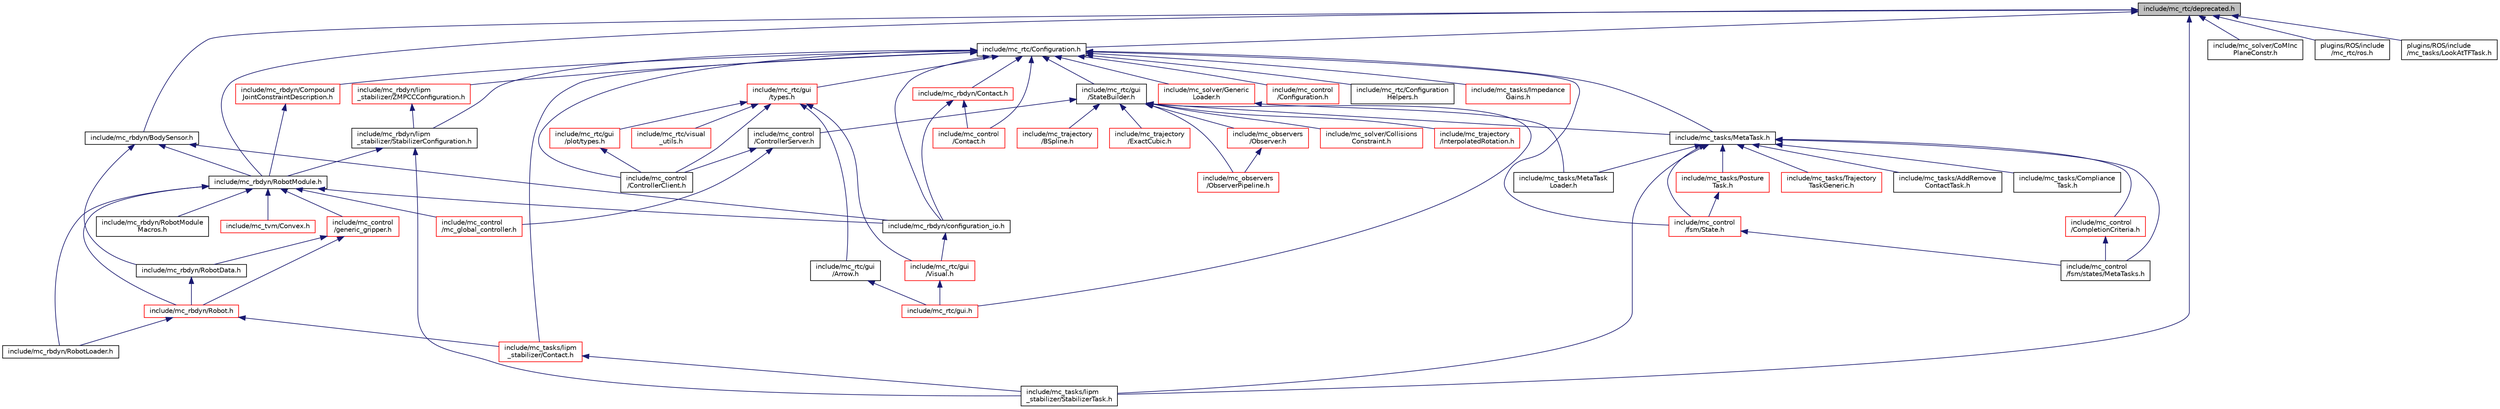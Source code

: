 digraph "include/mc_rtc/deprecated.h"
{
 // INTERACTIVE_SVG=YES
  edge [fontname="Helvetica",fontsize="10",labelfontname="Helvetica",labelfontsize="10"];
  node [fontname="Helvetica",fontsize="10",shape=record];
  Node9 [label="include/mc_rtc/deprecated.h",height=0.2,width=0.4,color="black", fillcolor="grey75", style="filled", fontcolor="black"];
  Node9 -> Node10 [dir="back",color="midnightblue",fontsize="10",style="solid",fontname="Helvetica"];
  Node10 [label="include/mc_rtc/Configuration.h",height=0.2,width=0.4,color="black", fillcolor="white", style="filled",URL="$mc__rtc_2Configuration_8h.html"];
  Node10 -> Node11 [dir="back",color="midnightblue",fontsize="10",style="solid",fontname="Helvetica"];
  Node11 [label="include/mc_tasks/MetaTask.h",height=0.2,width=0.4,color="black", fillcolor="white", style="filled",URL="$MetaTask_8h.html"];
  Node11 -> Node12 [dir="back",color="midnightblue",fontsize="10",style="solid",fontname="Helvetica"];
  Node12 [label="include/mc_control\l/CompletionCriteria.h",height=0.2,width=0.4,color="red", fillcolor="white", style="filled",URL="$CompletionCriteria_8h.html"];
  Node12 -> Node13 [dir="back",color="midnightblue",fontsize="10",style="solid",fontname="Helvetica"];
  Node13 [label="include/mc_control\l/fsm/states/MetaTasks.h",height=0.2,width=0.4,color="black", fillcolor="white", style="filled",URL="$MetaTasks_8h.html"];
  Node11 -> Node15 [dir="back",color="midnightblue",fontsize="10",style="solid",fontname="Helvetica"];
  Node15 [label="include/mc_tasks/Posture\lTask.h",height=0.2,width=0.4,color="red", fillcolor="white", style="filled",URL="$PostureTask_8h.html"];
  Node15 -> Node31 [dir="back",color="midnightblue",fontsize="10",style="solid",fontname="Helvetica"];
  Node31 [label="include/mc_control\l/fsm/State.h",height=0.2,width=0.4,color="red", fillcolor="white", style="filled",URL="$State_8h.html"];
  Node31 -> Node13 [dir="back",color="midnightblue",fontsize="10",style="solid",fontname="Helvetica"];
  Node11 -> Node31 [dir="back",color="midnightblue",fontsize="10",style="solid",fontname="Helvetica"];
  Node11 -> Node45 [dir="back",color="midnightblue",fontsize="10",style="solid",fontname="Helvetica"];
  Node45 [label="include/mc_tasks/Trajectory\lTaskGeneric.h",height=0.2,width=0.4,color="red", fillcolor="white", style="filled",URL="$TrajectoryTaskGeneric_8h.html"];
  Node11 -> Node13 [dir="back",color="midnightblue",fontsize="10",style="solid",fontname="Helvetica"];
  Node11 -> Node72 [dir="back",color="midnightblue",fontsize="10",style="solid",fontname="Helvetica"];
  Node72 [label="include/mc_tasks/AddRemove\lContactTask.h",height=0.2,width=0.4,color="black", fillcolor="white", style="filled",URL="$AddRemoveContactTask_8h.html"];
  Node11 -> Node48 [dir="back",color="midnightblue",fontsize="10",style="solid",fontname="Helvetica"];
  Node48 [label="include/mc_tasks/Compliance\lTask.h",height=0.2,width=0.4,color="black", fillcolor="white", style="filled",URL="$ComplianceTask_8h.html"];
  Node11 -> Node50 [dir="back",color="midnightblue",fontsize="10",style="solid",fontname="Helvetica"];
  Node50 [label="include/mc_tasks/lipm\l_stabilizer/StabilizerTask.h",height=0.2,width=0.4,color="black", fillcolor="white", style="filled",URL="$StabilizerTask_8h.html"];
  Node11 -> Node73 [dir="back",color="midnightblue",fontsize="10",style="solid",fontname="Helvetica"];
  Node73 [label="include/mc_tasks/MetaTask\lLoader.h",height=0.2,width=0.4,color="black", fillcolor="white", style="filled",URL="$MetaTaskLoader_8h.html"];
  Node10 -> Node74 [dir="back",color="midnightblue",fontsize="10",style="solid",fontname="Helvetica"];
  Node74 [label="include/mc_rtc/gui\l/StateBuilder.h",height=0.2,width=0.4,color="black", fillcolor="white", style="filled",URL="$StateBuilder_8h.html"];
  Node74 -> Node11 [dir="back",color="midnightblue",fontsize="10",style="solid",fontname="Helvetica"];
  Node74 -> Node75 [dir="back",color="midnightblue",fontsize="10",style="solid",fontname="Helvetica"];
  Node75 [label="include/mc_observers\l/Observer.h",height=0.2,width=0.4,color="red", fillcolor="white", style="filled",URL="$Observer_8h.html"];
  Node75 -> Node76 [dir="back",color="midnightblue",fontsize="10",style="solid",fontname="Helvetica"];
  Node76 [label="include/mc_observers\l/ObserverPipeline.h",height=0.2,width=0.4,color="red", fillcolor="white", style="filled",URL="$ObserverPipeline_8h.html"];
  Node74 -> Node76 [dir="back",color="midnightblue",fontsize="10",style="solid",fontname="Helvetica"];
  Node74 -> Node83 [dir="back",color="midnightblue",fontsize="10",style="solid",fontname="Helvetica"];
  Node83 [label="include/mc_rtc/gui.h",height=0.2,width=0.4,color="red", fillcolor="white", style="filled",URL="$gui_8h.html"];
  Node74 -> Node84 [dir="back",color="midnightblue",fontsize="10",style="solid",fontname="Helvetica"];
  Node84 [label="include/mc_solver/Collisions\lConstraint.h",height=0.2,width=0.4,color="red", fillcolor="white", style="filled",URL="$CollisionsConstraint_8h.html"];
  Node74 -> Node17 [dir="back",color="midnightblue",fontsize="10",style="solid",fontname="Helvetica"];
  Node17 [label="include/mc_control\l/ControllerServer.h",height=0.2,width=0.4,color="black", fillcolor="white", style="filled",URL="$ControllerServer_8h.html"];
  Node17 -> Node18 [dir="back",color="midnightblue",fontsize="10",style="solid",fontname="Helvetica"];
  Node18 [label="include/mc_control\l/ControllerClient.h",height=0.2,width=0.4,color="black", fillcolor="white", style="filled",URL="$ControllerClient_8h.html"];
  Node17 -> Node19 [dir="back",color="midnightblue",fontsize="10",style="solid",fontname="Helvetica"];
  Node19 [label="include/mc_control\l/mc_global_controller.h",height=0.2,width=0.4,color="red", fillcolor="white", style="filled",URL="$mc__global__controller_8h.html"];
  Node74 -> Node85 [dir="back",color="midnightblue",fontsize="10",style="solid",fontname="Helvetica"];
  Node85 [label="include/mc_trajectory\l/InterpolatedRotation.h",height=0.2,width=0.4,color="red", fillcolor="white", style="filled",URL="$InterpolatedRotation_8h.html"];
  Node74 -> Node86 [dir="back",color="midnightblue",fontsize="10",style="solid",fontname="Helvetica"];
  Node86 [label="include/mc_trajectory\l/BSpline.h",height=0.2,width=0.4,color="red", fillcolor="white", style="filled",URL="$BSpline_8h.html"];
  Node74 -> Node87 [dir="back",color="midnightblue",fontsize="10",style="solid",fontname="Helvetica"];
  Node87 [label="include/mc_trajectory\l/ExactCubic.h",height=0.2,width=0.4,color="red", fillcolor="white", style="filled",URL="$ExactCubic_8h.html"];
  Node10 -> Node88 [dir="back",color="midnightblue",fontsize="10",style="solid",fontname="Helvetica"];
  Node88 [label="include/mc_rtc/gui\l/types.h",height=0.2,width=0.4,color="red", fillcolor="white", style="filled",URL="$types_8h.html"];
  Node88 -> Node89 [dir="back",color="midnightblue",fontsize="10",style="solid",fontname="Helvetica"];
  Node89 [label="include/mc_rtc/gui\l/plot/types.h",height=0.2,width=0.4,color="red", fillcolor="white", style="filled",URL="$plot_2types_8h.html"];
  Node89 -> Node18 [dir="back",color="midnightblue",fontsize="10",style="solid",fontname="Helvetica"];
  Node88 -> Node96 [dir="back",color="midnightblue",fontsize="10",style="solid",fontname="Helvetica"];
  Node96 [label="include/mc_rtc/gui\l/Arrow.h",height=0.2,width=0.4,color="black", fillcolor="white", style="filled",URL="$Arrow_8h.html"];
  Node96 -> Node83 [dir="back",color="midnightblue",fontsize="10",style="solid",fontname="Helvetica"];
  Node88 -> Node97 [dir="back",color="midnightblue",fontsize="10",style="solid",fontname="Helvetica"];
  Node97 [label="include/mc_rtc/gui\l/Visual.h",height=0.2,width=0.4,color="red", fillcolor="white", style="filled",URL="$Visual_8h.html"];
  Node97 -> Node83 [dir="back",color="midnightblue",fontsize="10",style="solid",fontname="Helvetica"];
  Node88 -> Node102 [dir="back",color="midnightblue",fontsize="10",style="solid",fontname="Helvetica"];
  Node102 [label="include/mc_rtc/visual\l_utils.h",height=0.2,width=0.4,color="red", fillcolor="white", style="filled",URL="$visual__utils_8h.html"];
  Node88 -> Node18 [dir="back",color="midnightblue",fontsize="10",style="solid",fontname="Helvetica"];
  Node10 -> Node113 [dir="back",color="midnightblue",fontsize="10",style="solid",fontname="Helvetica"];
  Node113 [label="include/mc_rbdyn/Contact.h",height=0.2,width=0.4,color="red", fillcolor="white", style="filled",URL="$mc__rbdyn_2Contact_8h.html"];
  Node113 -> Node133 [dir="back",color="midnightblue",fontsize="10",style="solid",fontname="Helvetica"];
  Node133 [label="include/mc_control\l/Contact.h",height=0.2,width=0.4,color="red", fillcolor="white", style="filled",URL="$mc__control_2Contact_8h.html"];
  Node113 -> Node134 [dir="back",color="midnightblue",fontsize="10",style="solid",fontname="Helvetica"];
  Node134 [label="include/mc_rbdyn/configuration_io.h",height=0.2,width=0.4,color="black", fillcolor="white", style="filled",URL="$configuration__io_8h.html"];
  Node134 -> Node97 [dir="back",color="midnightblue",fontsize="10",style="solid",fontname="Helvetica"];
  Node10 -> Node135 [dir="back",color="midnightblue",fontsize="10",style="solid",fontname="Helvetica"];
  Node135 [label="include/mc_rbdyn/Compound\lJointConstraintDescription.h",height=0.2,width=0.4,color="red", fillcolor="white", style="filled",URL="$CompoundJointConstraintDescription_8h.html"];
  Node135 -> Node136 [dir="back",color="midnightblue",fontsize="10",style="solid",fontname="Helvetica"];
  Node136 [label="include/mc_rbdyn/RobotModule.h",height=0.2,width=0.4,color="black", fillcolor="white", style="filled",URL="$RobotModule_8h.html"];
  Node136 -> Node137 [dir="back",color="midnightblue",fontsize="10",style="solid",fontname="Helvetica"];
  Node137 [label="include/mc_control\l/generic_gripper.h",height=0.2,width=0.4,color="red", fillcolor="white", style="filled",URL="$generic__gripper_8h.html"];
  Node137 -> Node138 [dir="back",color="midnightblue",fontsize="10",style="solid",fontname="Helvetica"];
  Node138 [label="include/mc_rbdyn/RobotData.h",height=0.2,width=0.4,color="black", fillcolor="white", style="filled",URL="$RobotData_8h.html"];
  Node138 -> Node139 [dir="back",color="midnightblue",fontsize="10",style="solid",fontname="Helvetica"];
  Node139 [label="include/mc_rbdyn/Robot.h",height=0.2,width=0.4,color="red", fillcolor="white", style="filled",URL="$mc__rbdyn_2Robot_8h.html"];
  Node139 -> Node143 [dir="back",color="midnightblue",fontsize="10",style="solid",fontname="Helvetica"];
  Node143 [label="include/mc_tasks/lipm\l_stabilizer/Contact.h",height=0.2,width=0.4,color="red", fillcolor="white", style="filled",URL="$mc__tasks_2lipm__stabilizer_2Contact_8h.html"];
  Node143 -> Node50 [dir="back",color="midnightblue",fontsize="10",style="solid",fontname="Helvetica"];
  Node139 -> Node142 [dir="back",color="midnightblue",fontsize="10",style="solid",fontname="Helvetica"];
  Node142 [label="include/mc_rbdyn/RobotLoader.h",height=0.2,width=0.4,color="black", fillcolor="white", style="filled",URL="$RobotLoader_8h.html"];
  Node137 -> Node139 [dir="back",color="midnightblue",fontsize="10",style="solid",fontname="Helvetica"];
  Node136 -> Node139 [dir="back",color="midnightblue",fontsize="10",style="solid",fontname="Helvetica"];
  Node136 -> Node134 [dir="back",color="midnightblue",fontsize="10",style="solid",fontname="Helvetica"];
  Node136 -> Node19 [dir="back",color="midnightblue",fontsize="10",style="solid",fontname="Helvetica"];
  Node136 -> Node142 [dir="back",color="midnightblue",fontsize="10",style="solid",fontname="Helvetica"];
  Node136 -> Node147 [dir="back",color="midnightblue",fontsize="10",style="solid",fontname="Helvetica"];
  Node147 [label="include/mc_rbdyn/RobotModule\lMacros.h",height=0.2,width=0.4,color="black", fillcolor="white", style="filled",URL="$RobotModuleMacros_8h.html"];
  Node136 -> Node148 [dir="back",color="midnightblue",fontsize="10",style="solid",fontname="Helvetica"];
  Node148 [label="include/mc_tvm/Convex.h",height=0.2,width=0.4,color="red", fillcolor="white", style="filled",URL="$Convex_8h.html"];
  Node10 -> Node151 [dir="back",color="midnightblue",fontsize="10",style="solid",fontname="Helvetica"];
  Node151 [label="include/mc_rbdyn/lipm\l_stabilizer/ZMPCCConfiguration.h",height=0.2,width=0.4,color="red", fillcolor="white", style="filled",URL="$ZMPCCConfiguration_8h.html"];
  Node151 -> Node152 [dir="back",color="midnightblue",fontsize="10",style="solid",fontname="Helvetica"];
  Node152 [label="include/mc_rbdyn/lipm\l_stabilizer/StabilizerConfiguration.h",height=0.2,width=0.4,color="black", fillcolor="white", style="filled",URL="$StabilizerConfiguration_8h.html"];
  Node152 -> Node136 [dir="back",color="midnightblue",fontsize="10",style="solid",fontname="Helvetica"];
  Node152 -> Node50 [dir="back",color="midnightblue",fontsize="10",style="solid",fontname="Helvetica"];
  Node10 -> Node152 [dir="back",color="midnightblue",fontsize="10",style="solid",fontname="Helvetica"];
  Node10 -> Node154 [dir="back",color="midnightblue",fontsize="10",style="solid",fontname="Helvetica"];
  Node154 [label="include/mc_control\l/Configuration.h",height=0.2,width=0.4,color="red", fillcolor="white", style="filled",URL="$mc__control_2Configuration_8h.html"];
  Node10 -> Node133 [dir="back",color="midnightblue",fontsize="10",style="solid",fontname="Helvetica"];
  Node10 -> Node134 [dir="back",color="midnightblue",fontsize="10",style="solid",fontname="Helvetica"];
  Node10 -> Node18 [dir="back",color="midnightblue",fontsize="10",style="solid",fontname="Helvetica"];
  Node10 -> Node31 [dir="back",color="midnightblue",fontsize="10",style="solid",fontname="Helvetica"];
  Node10 -> Node143 [dir="back",color="midnightblue",fontsize="10",style="solid",fontname="Helvetica"];
  Node10 -> Node155 [dir="back",color="midnightblue",fontsize="10",style="solid",fontname="Helvetica"];
  Node155 [label="include/mc_rtc/Configuration\lHelpers.h",height=0.2,width=0.4,color="black", fillcolor="white", style="filled",URL="$ConfigurationHelpers_8h.html"];
  Node10 -> Node126 [dir="back",color="midnightblue",fontsize="10",style="solid",fontname="Helvetica"];
  Node126 [label="include/mc_solver/Generic\lLoader.h",height=0.2,width=0.4,color="red", fillcolor="white", style="filled",URL="$GenericLoader_8h.html"];
  Node126 -> Node73 [dir="back",color="midnightblue",fontsize="10",style="solid",fontname="Helvetica"];
  Node10 -> Node156 [dir="back",color="midnightblue",fontsize="10",style="solid",fontname="Helvetica"];
  Node156 [label="include/mc_tasks/Impedance\lGains.h",height=0.2,width=0.4,color="red", fillcolor="white", style="filled",URL="$ImpedanceGains_8h.html"];
  Node9 -> Node157 [dir="back",color="midnightblue",fontsize="10",style="solid",fontname="Helvetica"];
  Node157 [label="include/mc_rbdyn/BodySensor.h",height=0.2,width=0.4,color="black", fillcolor="white", style="filled",URL="$BodySensor_8h.html"];
  Node157 -> Node136 [dir="back",color="midnightblue",fontsize="10",style="solid",fontname="Helvetica"];
  Node157 -> Node138 [dir="back",color="midnightblue",fontsize="10",style="solid",fontname="Helvetica"];
  Node157 -> Node134 [dir="back",color="midnightblue",fontsize="10",style="solid",fontname="Helvetica"];
  Node9 -> Node136 [dir="back",color="midnightblue",fontsize="10",style="solid",fontname="Helvetica"];
  Node9 -> Node121 [dir="back",color="midnightblue",fontsize="10",style="solid",fontname="Helvetica"];
  Node121 [label="include/mc_solver/CoMInc\lPlaneConstr.h",height=0.2,width=0.4,color="black", fillcolor="white", style="filled",URL="$CoMIncPlaneConstr_8h.html"];
  Node9 -> Node50 [dir="back",color="midnightblue",fontsize="10",style="solid",fontname="Helvetica"];
  Node9 -> Node158 [dir="back",color="midnightblue",fontsize="10",style="solid",fontname="Helvetica"];
  Node158 [label="plugins/ROS/include\l/mc_rtc/ros.h",height=0.2,width=0.4,color="black", fillcolor="white", style="filled",URL="$ros_8h.html"];
  Node9 -> Node69 [dir="back",color="midnightblue",fontsize="10",style="solid",fontname="Helvetica"];
  Node69 [label="plugins/ROS/include\l/mc_tasks/LookAtTFTask.h",height=0.2,width=0.4,color="black", fillcolor="white", style="filled",URL="$LookAtTFTask_8h.html"];
}
